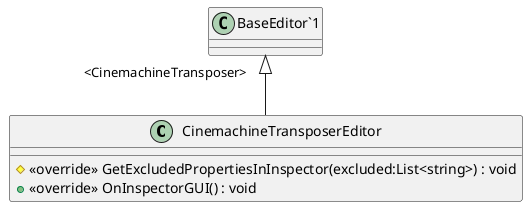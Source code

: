 @startuml
class CinemachineTransposerEditor {
    # <<override>> GetExcludedPropertiesInInspector(excluded:List<string>) : void
    + <<override>> OnInspectorGUI() : void
}
"BaseEditor`1" "<CinemachineTransposer>" <|-- CinemachineTransposerEditor
@enduml
